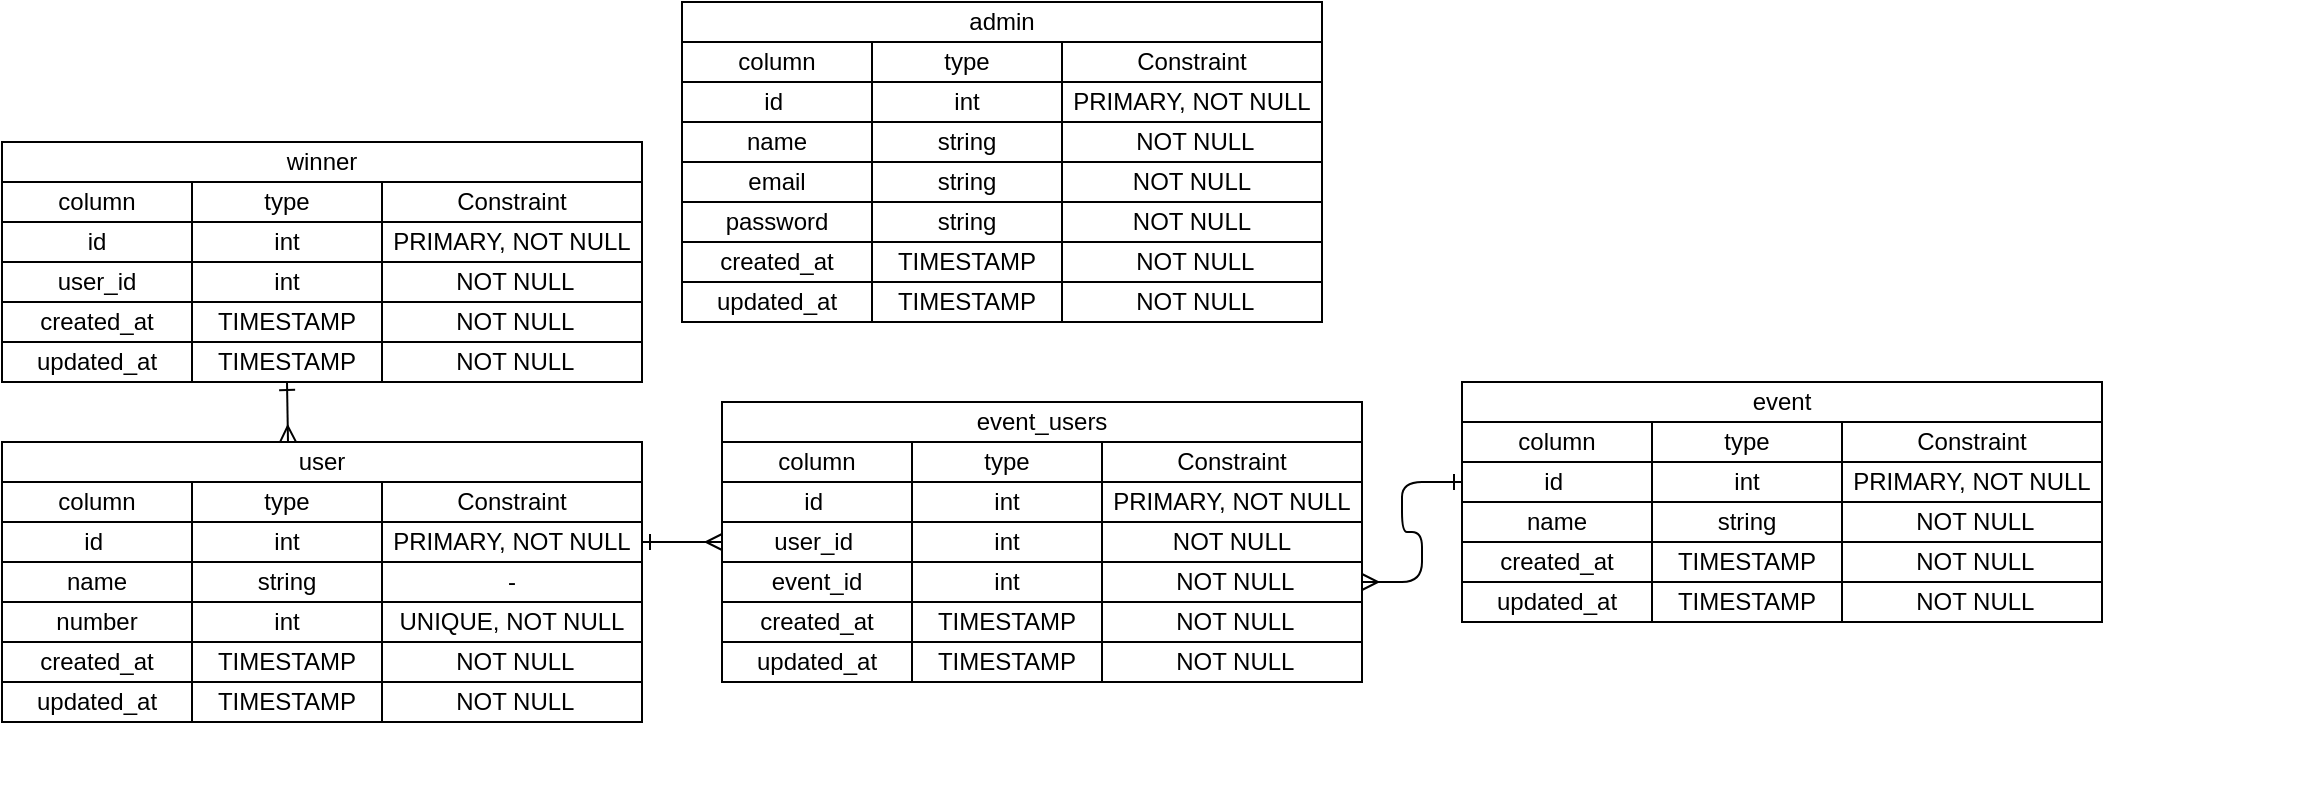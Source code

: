 <mxfile>
    <diagram id="RN6SLA3WcXW83YYb-3Je" name="ページ1">
        <mxGraphModel dx="532" dy="389" grid="1" gridSize="10" guides="1" tooltips="1" connect="1" arrows="1" fold="1" page="1" pageScale="1" pageWidth="3300" pageHeight="4681" math="0" shadow="0">
            <root>
                <mxCell id="0"/>
                <mxCell id="1" parent="0"/>
                <mxCell id="75" value="" style="group" parent="1" vertex="1" connectable="0">
                    <mxGeometry x="340" y="270" width="320" height="180" as="geometry"/>
                </mxCell>
                <mxCell id="35" value="" style="group" parent="75" vertex="1" connectable="0">
                    <mxGeometry y="20" width="320" height="160" as="geometry"/>
                </mxCell>
                <mxCell id="28" value="" style="group" parent="35" vertex="1" connectable="0">
                    <mxGeometry width="320" height="140" as="geometry"/>
                </mxCell>
                <mxCell id="26" value="" style="group" parent="28" vertex="1" connectable="0">
                    <mxGeometry width="320" height="140" as="geometry"/>
                </mxCell>
                <mxCell id="3" value="id&amp;nbsp;" style="whiteSpace=wrap;html=1;" parent="26" vertex="1">
                    <mxGeometry y="20" width="95" height="20" as="geometry"/>
                </mxCell>
                <mxCell id="5" value="name" style="whiteSpace=wrap;html=1;" parent="26" vertex="1">
                    <mxGeometry y="40" width="95" height="20" as="geometry"/>
                </mxCell>
                <mxCell id="6" value="string" style="whiteSpace=wrap;html=1;" parent="26" vertex="1">
                    <mxGeometry x="95" y="40" width="95" height="20" as="geometry"/>
                </mxCell>
                <mxCell id="4" value="int" style="whiteSpace=wrap;html=1;" parent="26" vertex="1">
                    <mxGeometry x="95" y="20" width="95" height="20" as="geometry"/>
                </mxCell>
                <mxCell id="61" value="-" style="whiteSpace=wrap;html=1;" parent="26" vertex="1">
                    <mxGeometry x="190" y="40" width="130" height="20" as="geometry"/>
                </mxCell>
                <mxCell id="67" value="column" style="whiteSpace=wrap;html=1;" parent="26" vertex="1">
                    <mxGeometry width="95" height="20" as="geometry"/>
                </mxCell>
                <mxCell id="68" value="type" style="whiteSpace=wrap;html=1;" parent="26" vertex="1">
                    <mxGeometry x="95" width="95" height="20" as="geometry"/>
                </mxCell>
                <mxCell id="69" value="Constraint" style="whiteSpace=wrap;html=1;" parent="26" vertex="1">
                    <mxGeometry x="190" width="130" height="20" as="geometry"/>
                </mxCell>
                <mxCell id="65" value="&amp;nbsp;NOT NULL" style="whiteSpace=wrap;html=1;" parent="26" vertex="1">
                    <mxGeometry x="190" y="80" width="130" height="20" as="geometry"/>
                </mxCell>
                <mxCell id="31" value="created_at" style="whiteSpace=wrap;html=1;" parent="26" vertex="1">
                    <mxGeometry y="80" width="95" height="20" as="geometry"/>
                </mxCell>
                <mxCell id="32" value="TIMESTAMP" style="whiteSpace=wrap;html=1;" parent="26" vertex="1">
                    <mxGeometry x="95" y="80" width="95" height="20" as="geometry"/>
                </mxCell>
                <mxCell id="33" value="updated_at" style="whiteSpace=wrap;html=1;" parent="26" vertex="1">
                    <mxGeometry y="100" width="95" height="20" as="geometry"/>
                </mxCell>
                <mxCell id="34" value="&lt;span&gt;TIMESTAMP&lt;/span&gt;" style="whiteSpace=wrap;html=1;" parent="26" vertex="1">
                    <mxGeometry x="95" y="100" width="95" height="20" as="geometry"/>
                </mxCell>
                <mxCell id="66" value="&amp;nbsp;NOT NULL" style="whiteSpace=wrap;html=1;" parent="26" vertex="1">
                    <mxGeometry x="190" y="100" width="130" height="20" as="geometry"/>
                </mxCell>
                <mxCell id="72" value="number" style="whiteSpace=wrap;html=1;" parent="35" vertex="1">
                    <mxGeometry y="60" width="95" height="20" as="geometry"/>
                </mxCell>
                <mxCell id="73" value="int" style="whiteSpace=wrap;html=1;" parent="35" vertex="1">
                    <mxGeometry x="95" y="60" width="95" height="20" as="geometry"/>
                </mxCell>
                <mxCell id="74" value="UNIQUE, NOT NULL" style="whiteSpace=wrap;html=1;" parent="35" vertex="1">
                    <mxGeometry x="190" y="60" width="130" height="20" as="geometry"/>
                </mxCell>
                <mxCell id="59" value="PRIMARY, NOT NULL" style="whiteSpace=wrap;html=1;" parent="75" vertex="1">
                    <mxGeometry x="190" y="40" width="130" height="20" as="geometry"/>
                </mxCell>
                <mxCell id="2" value="user" style="whiteSpace=wrap;html=1;" parent="75" vertex="1">
                    <mxGeometry width="320" height="20" as="geometry"/>
                </mxCell>
                <mxCell id="77" value="" style="group" parent="1" vertex="1" connectable="0">
                    <mxGeometry x="1180" y="240" width="320" height="180" as="geometry"/>
                </mxCell>
                <mxCell id="78" value="" style="group" parent="77" vertex="1" connectable="0">
                    <mxGeometry y="20" width="320" height="160" as="geometry"/>
                </mxCell>
                <mxCell id="133" value="" style="group" parent="78" vertex="1" connectable="0">
                    <mxGeometry x="-110" width="320" height="120" as="geometry"/>
                </mxCell>
                <mxCell id="79" value="" style="group" parent="133" vertex="1" connectable="0">
                    <mxGeometry width="320" height="120" as="geometry"/>
                </mxCell>
                <mxCell id="80" value="" style="group" parent="79" vertex="1" connectable="0">
                    <mxGeometry width="320" height="120" as="geometry"/>
                </mxCell>
                <mxCell id="81" value="id&amp;nbsp;" style="whiteSpace=wrap;html=1;" parent="80" vertex="1">
                    <mxGeometry y="20" width="95" height="20" as="geometry"/>
                </mxCell>
                <mxCell id="82" value="name" style="whiteSpace=wrap;html=1;" parent="80" vertex="1">
                    <mxGeometry y="40" width="95" height="20" as="geometry"/>
                </mxCell>
                <mxCell id="86" value="column" style="whiteSpace=wrap;html=1;" parent="80" vertex="1">
                    <mxGeometry width="95" height="20" as="geometry"/>
                </mxCell>
                <mxCell id="98" value="created_at" style="whiteSpace=wrap;html=1;" parent="80" vertex="1">
                    <mxGeometry y="60" width="95" height="20" as="geometry"/>
                </mxCell>
                <mxCell id="100" value="updated_at" style="whiteSpace=wrap;html=1;" parent="80" vertex="1">
                    <mxGeometry y="80" width="95" height="20" as="geometry"/>
                </mxCell>
                <mxCell id="132" value="" style="group" parent="80" vertex="1" connectable="0">
                    <mxGeometry x="95" width="225" height="120" as="geometry"/>
                </mxCell>
                <mxCell id="83" value="string" style="whiteSpace=wrap;html=1;" parent="132" vertex="1">
                    <mxGeometry y="40" width="95" height="20" as="geometry"/>
                </mxCell>
                <mxCell id="84" value="int" style="whiteSpace=wrap;html=1;" parent="132" vertex="1">
                    <mxGeometry y="20" width="95" height="20" as="geometry"/>
                </mxCell>
                <mxCell id="85" value="&amp;nbsp;NOT NULL" style="whiteSpace=wrap;html=1;" parent="132" vertex="1">
                    <mxGeometry x="95" y="40" width="130" height="20" as="geometry"/>
                </mxCell>
                <mxCell id="87" value="type" style="whiteSpace=wrap;html=1;" parent="132" vertex="1">
                    <mxGeometry width="95" height="20" as="geometry"/>
                </mxCell>
                <mxCell id="88" value="Constraint" style="whiteSpace=wrap;html=1;" parent="132" vertex="1">
                    <mxGeometry x="95" width="130" height="20" as="geometry"/>
                </mxCell>
                <mxCell id="96" value="&amp;nbsp;NOT NULL" style="whiteSpace=wrap;html=1;" parent="132" vertex="1">
                    <mxGeometry x="95" y="60" width="130" height="20" as="geometry"/>
                </mxCell>
                <mxCell id="99" value="TIMESTAMP" style="whiteSpace=wrap;html=1;" parent="132" vertex="1">
                    <mxGeometry y="60" width="95" height="20" as="geometry"/>
                </mxCell>
                <mxCell id="101" value="&lt;span&gt;TIMESTAMP&lt;/span&gt;" style="whiteSpace=wrap;html=1;" parent="132" vertex="1">
                    <mxGeometry y="80" width="95" height="20" as="geometry"/>
                </mxCell>
                <mxCell id="103" value="&amp;nbsp;NOT NULL" style="whiteSpace=wrap;html=1;" parent="132" vertex="1">
                    <mxGeometry x="95" y="80" width="130" height="20" as="geometry"/>
                </mxCell>
                <mxCell id="104" value="PRIMARY, NOT NULL" style="whiteSpace=wrap;html=1;" parent="78" vertex="1">
                    <mxGeometry x="80" y="20" width="130" height="20" as="geometry"/>
                </mxCell>
                <mxCell id="105" value="event" style="whiteSpace=wrap;html=1;" parent="78" vertex="1">
                    <mxGeometry x="-110" y="-20" width="320" height="20" as="geometry"/>
                </mxCell>
                <mxCell id="106" value="" style="group" parent="1" vertex="1" connectable="0">
                    <mxGeometry x="680" y="50" width="320" height="190" as="geometry"/>
                </mxCell>
                <mxCell id="107" value="" style="group" parent="106" vertex="1" connectable="0">
                    <mxGeometry y="20" width="320" height="170" as="geometry"/>
                </mxCell>
                <mxCell id="191" value="" style="group" parent="107" vertex="1" connectable="0">
                    <mxGeometry width="320" height="140" as="geometry"/>
                </mxCell>
                <mxCell id="108" value="" style="group" parent="191" vertex="1" connectable="0">
                    <mxGeometry width="320" height="140" as="geometry"/>
                </mxCell>
                <mxCell id="109" value="" style="group" parent="108" vertex="1" connectable="0">
                    <mxGeometry width="320" height="140" as="geometry"/>
                </mxCell>
                <mxCell id="110" value="id&amp;nbsp;" style="whiteSpace=wrap;html=1;" parent="109" vertex="1">
                    <mxGeometry y="20" width="95" height="20" as="geometry"/>
                </mxCell>
                <mxCell id="111" value="name" style="whiteSpace=wrap;html=1;" parent="109" vertex="1">
                    <mxGeometry y="40" width="95" height="20" as="geometry"/>
                </mxCell>
                <mxCell id="112" value="string" style="whiteSpace=wrap;html=1;" parent="109" vertex="1">
                    <mxGeometry x="95" y="40" width="95" height="20" as="geometry"/>
                </mxCell>
                <mxCell id="113" value="int" style="whiteSpace=wrap;html=1;" parent="109" vertex="1">
                    <mxGeometry x="95" y="20" width="95" height="20" as="geometry"/>
                </mxCell>
                <mxCell id="114" value="&amp;nbsp;NOT NULL" style="whiteSpace=wrap;html=1;" parent="109" vertex="1">
                    <mxGeometry x="190" y="40" width="130" height="20" as="geometry"/>
                </mxCell>
                <mxCell id="115" value="column" style="whiteSpace=wrap;html=1;" parent="109" vertex="1">
                    <mxGeometry width="95" height="20" as="geometry"/>
                </mxCell>
                <mxCell id="116" value="type" style="whiteSpace=wrap;html=1;" parent="109" vertex="1">
                    <mxGeometry x="95" width="95" height="20" as="geometry"/>
                </mxCell>
                <mxCell id="117" value="Constraint" style="whiteSpace=wrap;html=1;" parent="109" vertex="1">
                    <mxGeometry x="190" width="130" height="20" as="geometry"/>
                </mxCell>
                <mxCell id="129" value="password" style="whiteSpace=wrap;html=1;" parent="109" vertex="1">
                    <mxGeometry y="80" width="95" height="20" as="geometry"/>
                </mxCell>
                <mxCell id="130" value="string" style="whiteSpace=wrap;html=1;" parent="109" vertex="1">
                    <mxGeometry x="95" y="80" width="95" height="20" as="geometry"/>
                </mxCell>
                <mxCell id="131" value="NOT NULL" style="whiteSpace=wrap;html=1;" parent="109" vertex="1">
                    <mxGeometry x="190" y="80" width="130" height="20" as="geometry"/>
                </mxCell>
                <mxCell id="121" value="updated_at" style="whiteSpace=wrap;html=1;" parent="109" vertex="1">
                    <mxGeometry y="120" width="95" height="20" as="geometry"/>
                </mxCell>
                <mxCell id="122" value="&lt;span&gt;TIMESTAMP&lt;/span&gt;" style="whiteSpace=wrap;html=1;" parent="109" vertex="1">
                    <mxGeometry x="95" y="120" width="95" height="20" as="geometry"/>
                </mxCell>
                <mxCell id="123" value="&amp;nbsp;NOT NULL" style="whiteSpace=wrap;html=1;" parent="109" vertex="1">
                    <mxGeometry x="190" y="120" width="130" height="20" as="geometry"/>
                </mxCell>
                <mxCell id="118" value="&amp;nbsp;NOT NULL" style="whiteSpace=wrap;html=1;" parent="109" vertex="1">
                    <mxGeometry x="190" y="100" width="130" height="20" as="geometry"/>
                </mxCell>
                <mxCell id="119" value="created_at" style="whiteSpace=wrap;html=1;" parent="109" vertex="1">
                    <mxGeometry y="100" width="95" height="20" as="geometry"/>
                </mxCell>
                <mxCell id="120" value="TIMESTAMP" style="whiteSpace=wrap;html=1;" parent="109" vertex="1">
                    <mxGeometry x="95" y="100" width="95" height="20" as="geometry"/>
                </mxCell>
                <mxCell id="124" value="email" style="whiteSpace=wrap;html=1;" parent="191" vertex="1">
                    <mxGeometry y="60" width="95" height="20" as="geometry"/>
                </mxCell>
                <mxCell id="125" value="string" style="whiteSpace=wrap;html=1;" parent="191" vertex="1">
                    <mxGeometry x="95" y="60" width="95" height="20" as="geometry"/>
                </mxCell>
                <mxCell id="126" value="NOT NULL" style="whiteSpace=wrap;html=1;" parent="191" vertex="1">
                    <mxGeometry x="190" y="60" width="130" height="20" as="geometry"/>
                </mxCell>
                <mxCell id="127" value="PRIMARY, NOT NULL" style="whiteSpace=wrap;html=1;" parent="106" vertex="1">
                    <mxGeometry x="190" y="40" width="130" height="20" as="geometry"/>
                </mxCell>
                <mxCell id="128" value="admin" style="whiteSpace=wrap;html=1;" parent="106" vertex="1">
                    <mxGeometry width="320" height="20" as="geometry"/>
                </mxCell>
                <mxCell id="135" value="" style="group" parent="1" vertex="1" connectable="0">
                    <mxGeometry x="700" y="250" width="325" height="180" as="geometry"/>
                </mxCell>
                <mxCell id="136" value="" style="group" parent="135" connectable="0" vertex="1">
                    <mxGeometry y="20" width="325" height="160" as="geometry"/>
                </mxCell>
                <mxCell id="137" value="" style="group" parent="136" connectable="0" vertex="1">
                    <mxGeometry width="325" height="120" as="geometry"/>
                </mxCell>
                <mxCell id="138" value="" style="group" parent="137" connectable="0" vertex="1">
                    <mxGeometry width="325" height="120" as="geometry"/>
                </mxCell>
                <mxCell id="139" value="" style="group" parent="138" connectable="0" vertex="1">
                    <mxGeometry width="325" height="120" as="geometry"/>
                </mxCell>
                <mxCell id="140" value="user_id&amp;nbsp;" style="whiteSpace=wrap;html=1;" parent="139" vertex="1">
                    <mxGeometry y="40" width="95" height="20" as="geometry"/>
                </mxCell>
                <mxCell id="141" value="event_id" style="whiteSpace=wrap;html=1;" parent="139" vertex="1">
                    <mxGeometry y="60" width="95" height="20" as="geometry"/>
                </mxCell>
                <mxCell id="142" value="column" style="whiteSpace=wrap;html=1;" parent="139" vertex="1">
                    <mxGeometry width="95" height="20" as="geometry"/>
                </mxCell>
                <mxCell id="143" value="created_at" style="whiteSpace=wrap;html=1;" parent="139" vertex="1">
                    <mxGeometry y="80" width="95" height="20" as="geometry"/>
                </mxCell>
                <mxCell id="144" value="updated_at" style="whiteSpace=wrap;html=1;" parent="139" vertex="1">
                    <mxGeometry y="100" width="95" height="20" as="geometry"/>
                </mxCell>
                <mxCell id="145" value="" style="group" parent="139" connectable="0" vertex="1">
                    <mxGeometry x="95" width="230" height="120" as="geometry"/>
                </mxCell>
                <mxCell id="146" value="int" style="whiteSpace=wrap;html=1;" parent="145" vertex="1">
                    <mxGeometry y="60" width="95" height="20" as="geometry"/>
                </mxCell>
                <mxCell id="147" value="int" style="whiteSpace=wrap;html=1;" parent="145" vertex="1">
                    <mxGeometry y="20" width="95" height="20" as="geometry"/>
                </mxCell>
                <mxCell id="148" value="&amp;nbsp;NOT NULL" style="whiteSpace=wrap;html=1;" parent="145" vertex="1">
                    <mxGeometry x="95" y="60" width="130" height="20" as="geometry"/>
                </mxCell>
                <mxCell id="149" value="type" style="whiteSpace=wrap;html=1;" parent="145" vertex="1">
                    <mxGeometry width="95" height="20" as="geometry"/>
                </mxCell>
                <mxCell id="150" value="Constraint" style="whiteSpace=wrap;html=1;" parent="145" vertex="1">
                    <mxGeometry x="95" width="130" height="20" as="geometry"/>
                </mxCell>
                <mxCell id="151" value="&amp;nbsp;NOT NULL" style="whiteSpace=wrap;html=1;" parent="145" vertex="1">
                    <mxGeometry x="95" y="80" width="130" height="20" as="geometry"/>
                </mxCell>
                <mxCell id="152" value="TIMESTAMP" style="whiteSpace=wrap;html=1;" parent="145" vertex="1">
                    <mxGeometry y="80" width="95" height="20" as="geometry"/>
                </mxCell>
                <mxCell id="153" value="&lt;span&gt;TIMESTAMP&lt;/span&gt;" style="whiteSpace=wrap;html=1;" parent="145" vertex="1">
                    <mxGeometry y="100" width="95" height="20" as="geometry"/>
                </mxCell>
                <mxCell id="154" value="&amp;nbsp;NOT NULL" style="whiteSpace=wrap;html=1;" parent="145" vertex="1">
                    <mxGeometry x="95" y="100" width="130" height="20" as="geometry"/>
                </mxCell>
                <mxCell id="180" value="int" style="whiteSpace=wrap;html=1;" parent="145" vertex="1">
                    <mxGeometry y="40" width="95" height="20" as="geometry"/>
                </mxCell>
                <mxCell id="182" value="NOT NULL" style="whiteSpace=wrap;html=1;" parent="145" vertex="1">
                    <mxGeometry x="95" y="40" width="130" height="20" as="geometry"/>
                </mxCell>
                <mxCell id="179" value="id&amp;nbsp;" style="whiteSpace=wrap;html=1;" parent="139" vertex="1">
                    <mxGeometry y="20" width="95" height="20" as="geometry"/>
                </mxCell>
                <mxCell id="158" value="PRIMARY, NOT NULL" style="whiteSpace=wrap;html=1;" parent="135" vertex="1">
                    <mxGeometry x="190" y="40" width="130" height="20" as="geometry"/>
                </mxCell>
                <mxCell id="159" value="event_users" style="whiteSpace=wrap;html=1;" parent="135" vertex="1">
                    <mxGeometry width="320" height="20" as="geometry"/>
                </mxCell>
                <mxCell id="163" value="id" style="whiteSpace=wrap;html=1;" parent="1" vertex="1">
                    <mxGeometry x="340" y="160" width="95" height="20" as="geometry"/>
                </mxCell>
                <mxCell id="164" value="user_id" style="whiteSpace=wrap;html=1;" parent="1" vertex="1">
                    <mxGeometry x="340" y="180" width="95" height="20" as="geometry"/>
                </mxCell>
                <mxCell id="165" value="column" style="whiteSpace=wrap;html=1;" parent="1" vertex="1">
                    <mxGeometry x="340" y="140" width="95" height="20" as="geometry"/>
                </mxCell>
                <mxCell id="166" value="created_at" style="whiteSpace=wrap;html=1;" parent="1" vertex="1">
                    <mxGeometry x="340" y="200" width="95" height="20" as="geometry"/>
                </mxCell>
                <mxCell id="167" value="updated_at" style="whiteSpace=wrap;html=1;" parent="1" vertex="1">
                    <mxGeometry x="340" y="220" width="95" height="20" as="geometry"/>
                </mxCell>
                <mxCell id="168" value="int" style="whiteSpace=wrap;html=1;" parent="1" vertex="1">
                    <mxGeometry x="435" y="180" width="95" height="20" as="geometry"/>
                </mxCell>
                <mxCell id="169" value="int" style="whiteSpace=wrap;html=1;" parent="1" vertex="1">
                    <mxGeometry x="435" y="160" width="95" height="20" as="geometry"/>
                </mxCell>
                <mxCell id="170" value="&amp;nbsp;NOT NULL" style="whiteSpace=wrap;html=1;" parent="1" vertex="1">
                    <mxGeometry x="530" y="180" width="130" height="20" as="geometry"/>
                </mxCell>
                <mxCell id="171" value="type" style="whiteSpace=wrap;html=1;" parent="1" vertex="1">
                    <mxGeometry x="435" y="140" width="95" height="20" as="geometry"/>
                </mxCell>
                <mxCell id="172" value="Constraint" style="whiteSpace=wrap;html=1;" parent="1" vertex="1">
                    <mxGeometry x="530" y="140" width="130" height="20" as="geometry"/>
                </mxCell>
                <mxCell id="173" value="&amp;nbsp;NOT NULL" style="whiteSpace=wrap;html=1;" parent="1" vertex="1">
                    <mxGeometry x="530" y="200" width="130" height="20" as="geometry"/>
                </mxCell>
                <mxCell id="174" value="TIMESTAMP" style="whiteSpace=wrap;html=1;" parent="1" vertex="1">
                    <mxGeometry x="435" y="200" width="95" height="20" as="geometry"/>
                </mxCell>
                <mxCell id="189" style="edgeStyle=none;html=1;exitX=0.5;exitY=1;exitDx=0;exitDy=0;startArrow=ERone;startFill=0;endArrow=ERmany;endFill=0;" parent="1" source="175" edge="1">
                    <mxGeometry relative="1" as="geometry">
                        <mxPoint x="483" y="270" as="targetPoint"/>
                    </mxGeometry>
                </mxCell>
                <mxCell id="175" value="&lt;span&gt;TIMESTAMP&lt;/span&gt;" style="whiteSpace=wrap;html=1;" parent="1" vertex="1">
                    <mxGeometry x="435" y="220" width="95" height="20" as="geometry"/>
                </mxCell>
                <mxCell id="176" value="&amp;nbsp;NOT NULL" style="whiteSpace=wrap;html=1;" parent="1" vertex="1">
                    <mxGeometry x="530" y="220" width="130" height="20" as="geometry"/>
                </mxCell>
                <mxCell id="177" value="PRIMARY, NOT NULL" style="whiteSpace=wrap;html=1;" parent="1" vertex="1">
                    <mxGeometry x="530" y="160" width="130" height="20" as="geometry"/>
                </mxCell>
                <mxCell id="178" value="winner" style="whiteSpace=wrap;html=1;" parent="1" vertex="1">
                    <mxGeometry x="340" y="120" width="320" height="20" as="geometry"/>
                </mxCell>
                <mxCell id="185" style="edgeStyle=none;html=1;exitX=1;exitY=0.5;exitDx=0;exitDy=0;entryX=0;entryY=0.5;entryDx=0;entryDy=0;startArrow=ERone;startFill=0;endArrow=ERmany;endFill=0;" parent="1" source="59" target="140" edge="1">
                    <mxGeometry relative="1" as="geometry"/>
                </mxCell>
                <mxCell id="187" style="edgeStyle=entityRelationEdgeStyle;html=1;entryX=0;entryY=0.5;entryDx=0;entryDy=0;startArrow=ERmany;startFill=0;endArrow=ERone;endFill=0;" parent="1" target="81" edge="1">
                    <mxGeometry relative="1" as="geometry">
                        <mxPoint x="1020" y="340" as="sourcePoint"/>
                    </mxGeometry>
                </mxCell>
            </root>
        </mxGraphModel>
    </diagram>
</mxfile>